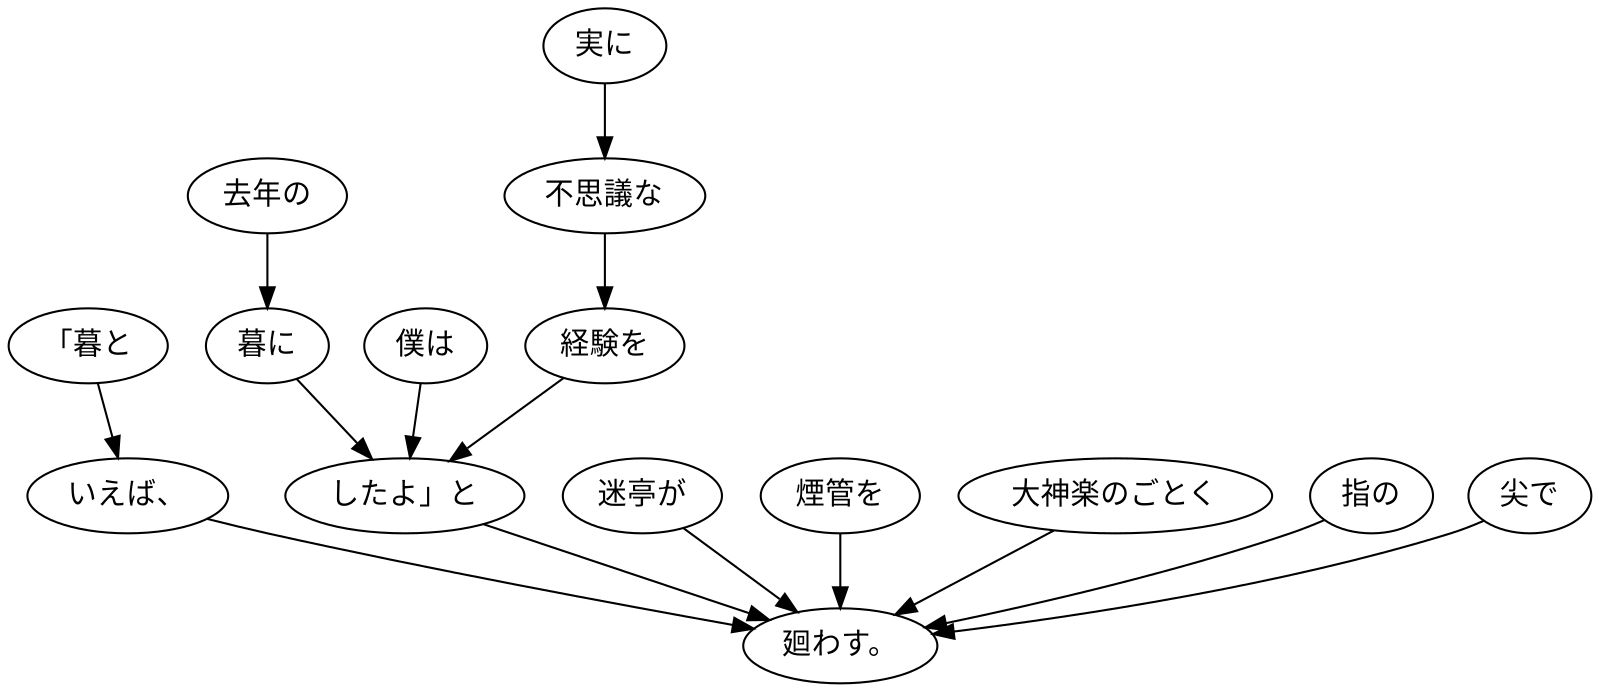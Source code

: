 digraph graph1037 {
	node0 [label="「暮と"];
	node1 [label="いえば、"];
	node2 [label="去年の"];
	node3 [label="暮に"];
	node4 [label="僕は"];
	node5 [label="実に"];
	node6 [label="不思議な"];
	node7 [label="経験を"];
	node8 [label="したよ」と"];
	node9 [label="迷亭が"];
	node10 [label="煙管を"];
	node11 [label="大神楽のごとく"];
	node12 [label="指の"];
	node13 [label="尖で"];
	node14 [label="廻わす。"];
	node0 -> node1;
	node1 -> node14;
	node2 -> node3;
	node3 -> node8;
	node4 -> node8;
	node5 -> node6;
	node6 -> node7;
	node7 -> node8;
	node8 -> node14;
	node9 -> node14;
	node10 -> node14;
	node11 -> node14;
	node12 -> node14;
	node13 -> node14;
}
